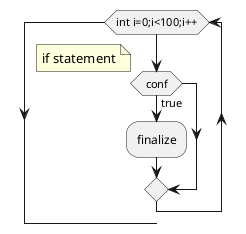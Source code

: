 {
  "sha1": "muyk5z55zu81gbz4oqpu8b4t5vjz1sf",
  "insertion": {
    "when": "2024-06-03T18:59:35.714Z",
    "url": "https://forum.plantuml.net/14819/the-combination-while-note-break-statements-does-draw-figure",
    "user": "plantuml@gmail.com"
  }
}
@startuml
while(int i=0;i<100;i++)
   if ( conf ) then (true)
    note right
       if statement
    end note
    :finalize;
   endif
end while
@enduml
